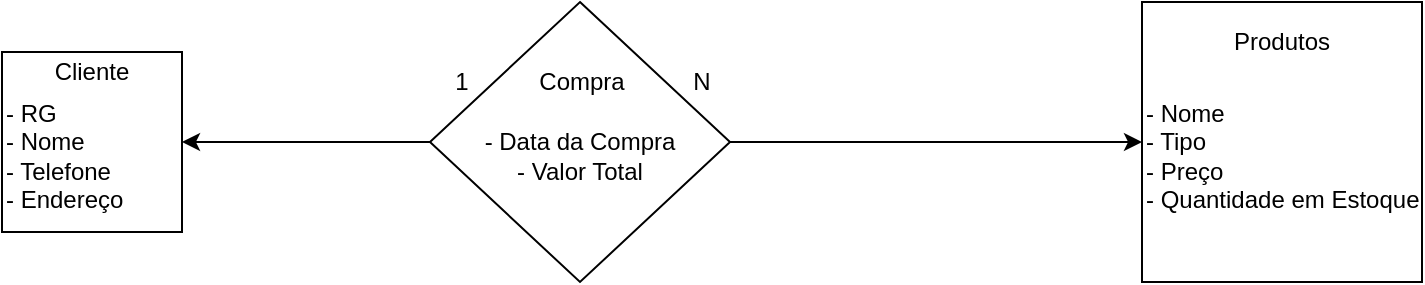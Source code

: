 <mxfile version="22.0.6" type="github">
  <diagram name="Página-1" id="vqIrUY_rwokZF_1zu7V1">
    <mxGraphModel dx="1434" dy="786" grid="1" gridSize="10" guides="1" tooltips="1" connect="1" arrows="1" fold="1" page="1" pageScale="1" pageWidth="827" pageHeight="1169" math="0" shadow="0">
      <root>
        <mxCell id="0" />
        <mxCell id="1" parent="0" />
        <mxCell id="-bEHwGGBQ361ID0Da9Ga-1" value="&lt;br&gt;- RG&lt;br&gt;- Nome&lt;br&gt;- Telefone&lt;br&gt;- Endereço" style="whiteSpace=wrap;html=1;aspect=fixed;align=left;" parent="1" vertex="1">
          <mxGeometry x="50" y="55" width="90" height="90" as="geometry" />
        </mxCell>
        <mxCell id="-bEHwGGBQ361ID0Da9Ga-3" value="Cliente" style="text;html=1;strokeColor=none;fillColor=none;align=center;verticalAlign=middle;whiteSpace=wrap;rounded=0;" parent="1" vertex="1">
          <mxGeometry x="65" y="50" width="60" height="30" as="geometry" />
        </mxCell>
        <mxCell id="-bEHwGGBQ361ID0Da9Ga-8" style="edgeStyle=orthogonalEdgeStyle;rounded=0;orthogonalLoop=1;jettySize=auto;html=1;" parent="1" source="-bEHwGGBQ361ID0Da9Ga-7" target="-bEHwGGBQ361ID0Da9Ga-9" edge="1">
          <mxGeometry relative="1" as="geometry">
            <mxPoint x="340" y="105" as="targetPoint" />
          </mxGeometry>
        </mxCell>
        <mxCell id="MAvULO3bnhE5ZWJ0Uj2u-7" style="edgeStyle=orthogonalEdgeStyle;rounded=0;orthogonalLoop=1;jettySize=auto;html=1;entryX=1;entryY=0.5;entryDx=0;entryDy=0;" parent="1" source="-bEHwGGBQ361ID0Da9Ga-7" target="-bEHwGGBQ361ID0Da9Ga-1" edge="1">
          <mxGeometry relative="1" as="geometry" />
        </mxCell>
        <mxCell id="-bEHwGGBQ361ID0Da9Ga-7" value="&lt;br&gt;- Data da Compra&lt;br&gt;- Valor Total" style="rhombus;whiteSpace=wrap;html=1;" parent="1" vertex="1">
          <mxGeometry x="264" y="30" width="150" height="140" as="geometry" />
        </mxCell>
        <mxCell id="-bEHwGGBQ361ID0Da9Ga-9" value="&lt;br&gt;- Nome&lt;br&gt;- Tipo&lt;br&gt;- Preço&lt;br&gt;- Quantidade em Estoque" style="whiteSpace=wrap;html=1;aspect=fixed;align=left;" parent="1" vertex="1">
          <mxGeometry x="620" y="30" width="140" height="140" as="geometry" />
        </mxCell>
        <mxCell id="-bEHwGGBQ361ID0Da9Ga-10" value="Produtos" style="text;html=1;strokeColor=none;fillColor=none;align=center;verticalAlign=middle;whiteSpace=wrap;rounded=0;" parent="1" vertex="1">
          <mxGeometry x="660" y="30" width="60" height="40" as="geometry" />
        </mxCell>
        <mxCell id="-bEHwGGBQ361ID0Da9Ga-12" value="1" style="text;html=1;strokeColor=none;fillColor=none;align=center;verticalAlign=middle;whiteSpace=wrap;rounded=0;" parent="1" vertex="1">
          <mxGeometry x="250" y="55" width="60" height="30" as="geometry" />
        </mxCell>
        <mxCell id="MAvULO3bnhE5ZWJ0Uj2u-6" value="Compra" style="text;html=1;strokeColor=none;fillColor=none;align=center;verticalAlign=middle;whiteSpace=wrap;rounded=0;" parent="1" vertex="1">
          <mxGeometry x="310" y="55" width="60" height="30" as="geometry" />
        </mxCell>
        <mxCell id="MAvULO3bnhE5ZWJ0Uj2u-9" value="N" style="text;html=1;strokeColor=none;fillColor=none;align=center;verticalAlign=middle;whiteSpace=wrap;rounded=0;" parent="1" vertex="1">
          <mxGeometry x="370" y="55" width="60" height="30" as="geometry" />
        </mxCell>
      </root>
    </mxGraphModel>
  </diagram>
</mxfile>
